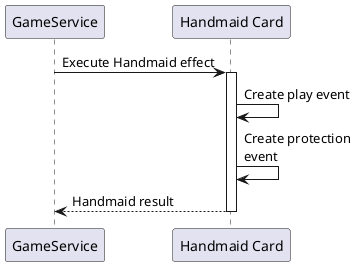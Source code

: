 @startuml HandmaidCardPlay

participant "GameService" as GameSvc
participant "Handmaid Card" as Handmaid

GameSvc -> Handmaid: Execute Handmaid effect
activate Handmaid
Handmaid -> Handmaid: Create play event
Handmaid -> Handmaid: Create protection\nevent
Handmaid --> GameSvc: Handmaid result
deactivate Handmaid

@enduml 